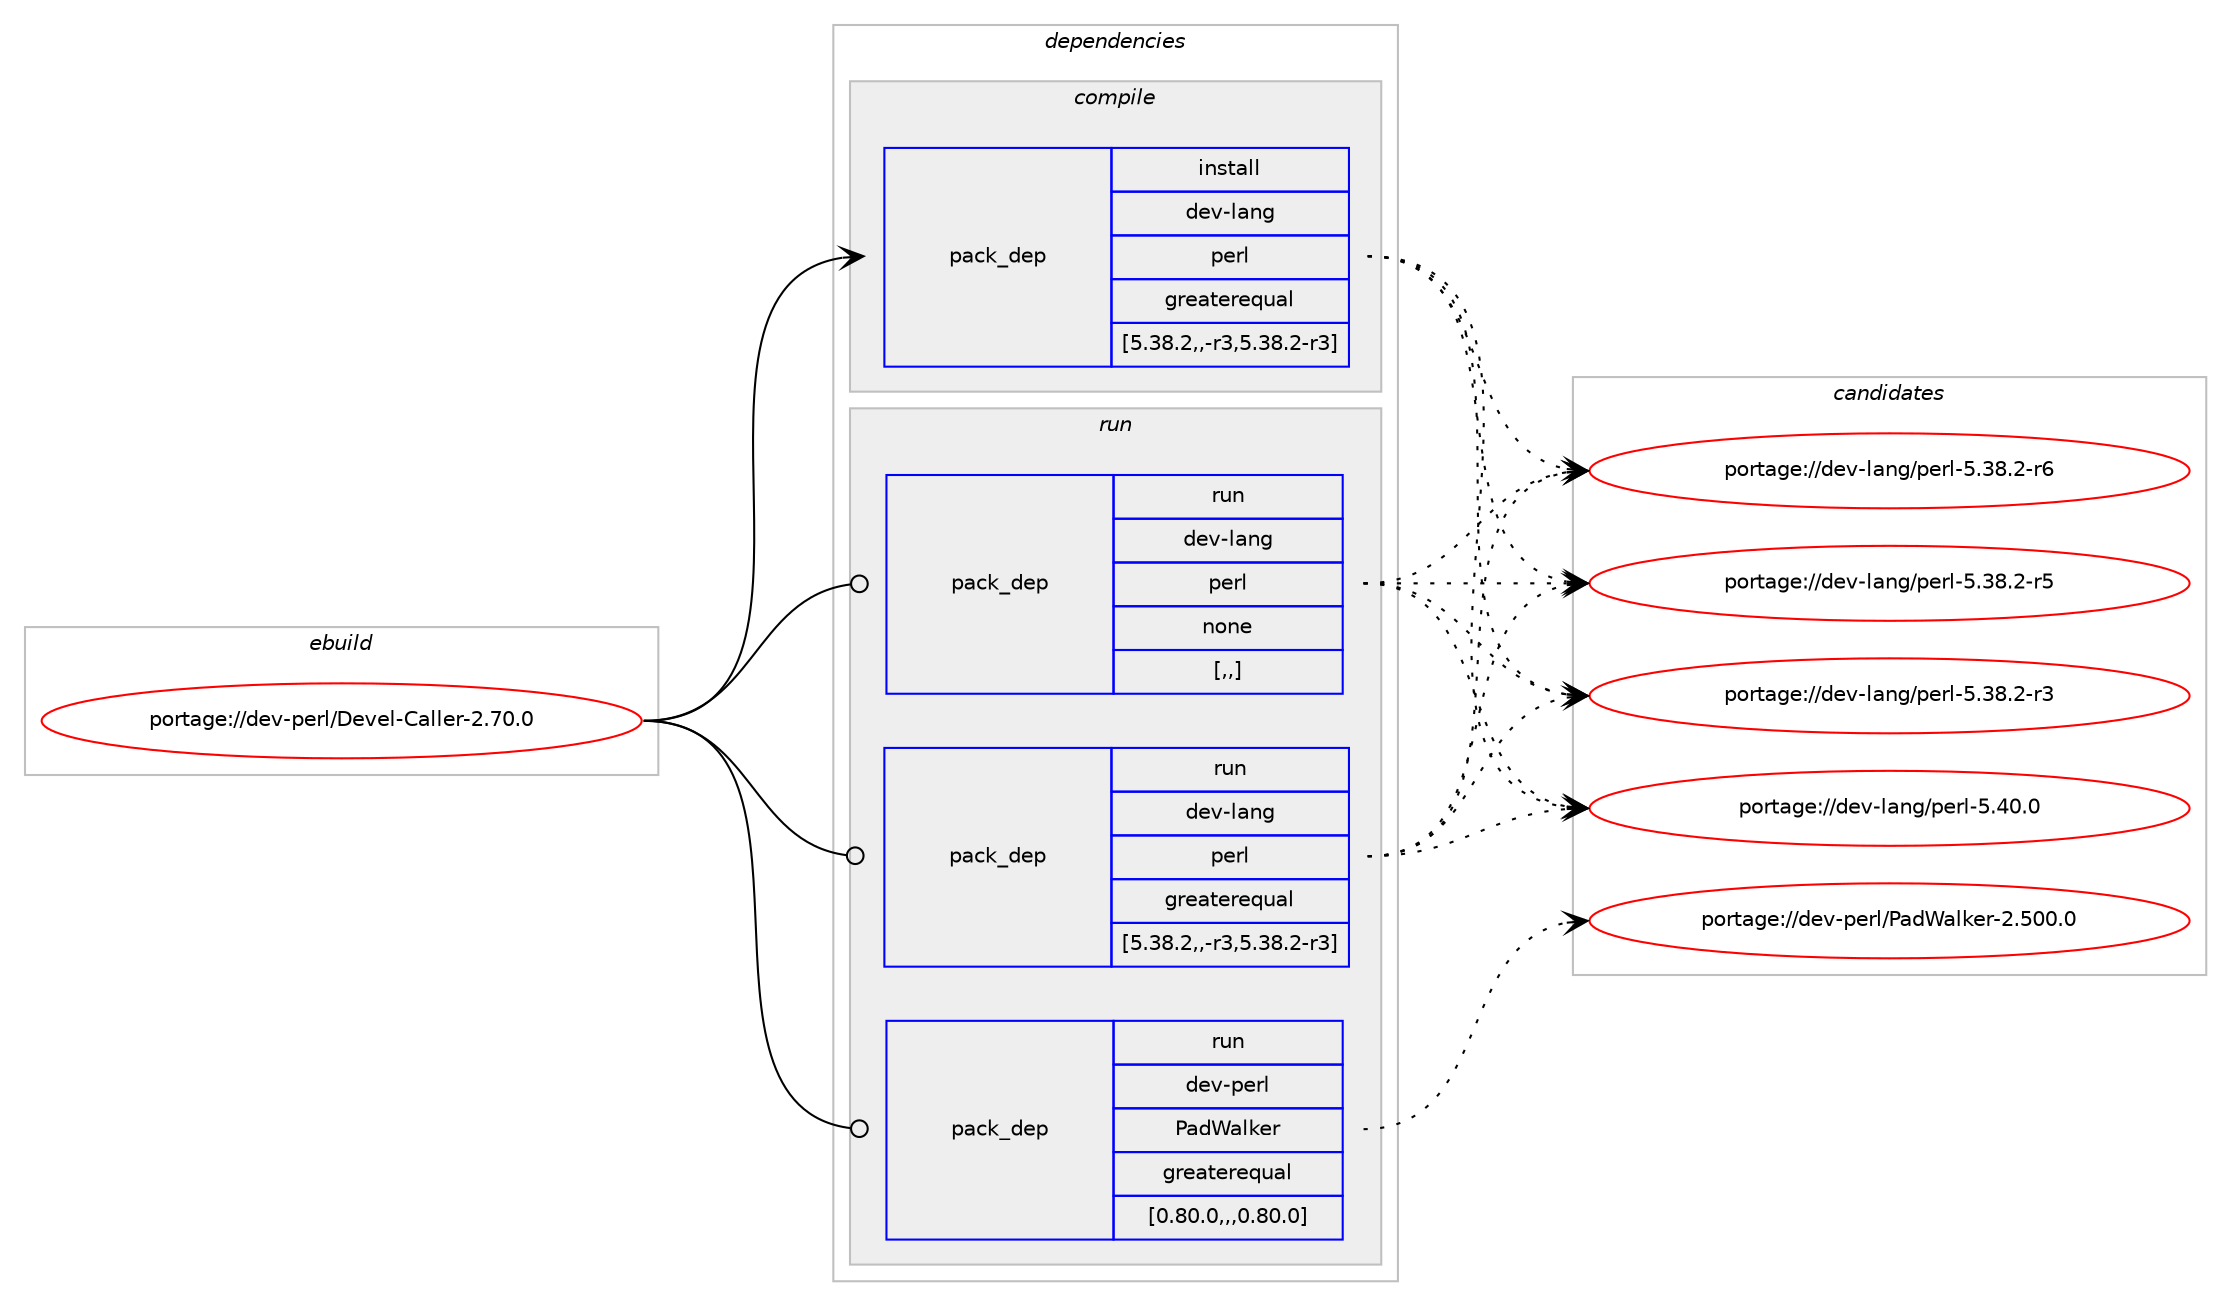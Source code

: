 digraph prolog {

# *************
# Graph options
# *************

newrank=true;
concentrate=true;
compound=true;
graph [rankdir=LR,fontname=Helvetica,fontsize=10,ranksep=1.5];#, ranksep=2.5, nodesep=0.2];
edge  [arrowhead=vee];
node  [fontname=Helvetica,fontsize=10];

# **********
# The ebuild
# **********

subgraph cluster_leftcol {
color=gray;
label=<<i>ebuild</i>>;
id [label="portage://dev-perl/Devel-Caller-2.70.0", color=red, width=4, href="../dev-perl/Devel-Caller-2.70.0.svg"];
}

# ****************
# The dependencies
# ****************

subgraph cluster_midcol {
color=gray;
label=<<i>dependencies</i>>;
subgraph cluster_compile {
fillcolor="#eeeeee";
style=filled;
label=<<i>compile</i>>;
subgraph pack97882 {
dependency128958 [label=<<TABLE BORDER="0" CELLBORDER="1" CELLSPACING="0" CELLPADDING="4" WIDTH="220"><TR><TD ROWSPAN="6" CELLPADDING="30">pack_dep</TD></TR><TR><TD WIDTH="110">install</TD></TR><TR><TD>dev-lang</TD></TR><TR><TD>perl</TD></TR><TR><TD>greaterequal</TD></TR><TR><TD>[5.38.2,,-r3,5.38.2-r3]</TD></TR></TABLE>>, shape=none, color=blue];
}
id:e -> dependency128958:w [weight=20,style="solid",arrowhead="vee"];
}
subgraph cluster_compileandrun {
fillcolor="#eeeeee";
style=filled;
label=<<i>compile and run</i>>;
}
subgraph cluster_run {
fillcolor="#eeeeee";
style=filled;
label=<<i>run</i>>;
subgraph pack97883 {
dependency128959 [label=<<TABLE BORDER="0" CELLBORDER="1" CELLSPACING="0" CELLPADDING="4" WIDTH="220"><TR><TD ROWSPAN="6" CELLPADDING="30">pack_dep</TD></TR><TR><TD WIDTH="110">run</TD></TR><TR><TD>dev-lang</TD></TR><TR><TD>perl</TD></TR><TR><TD>greaterequal</TD></TR><TR><TD>[5.38.2,,-r3,5.38.2-r3]</TD></TR></TABLE>>, shape=none, color=blue];
}
id:e -> dependency128959:w [weight=20,style="solid",arrowhead="odot"];
subgraph pack97884 {
dependency128960 [label=<<TABLE BORDER="0" CELLBORDER="1" CELLSPACING="0" CELLPADDING="4" WIDTH="220"><TR><TD ROWSPAN="6" CELLPADDING="30">pack_dep</TD></TR><TR><TD WIDTH="110">run</TD></TR><TR><TD>dev-lang</TD></TR><TR><TD>perl</TD></TR><TR><TD>none</TD></TR><TR><TD>[,,]</TD></TR></TABLE>>, shape=none, color=blue];
}
id:e -> dependency128960:w [weight=20,style="solid",arrowhead="odot"];
subgraph pack97885 {
dependency128961 [label=<<TABLE BORDER="0" CELLBORDER="1" CELLSPACING="0" CELLPADDING="4" WIDTH="220"><TR><TD ROWSPAN="6" CELLPADDING="30">pack_dep</TD></TR><TR><TD WIDTH="110">run</TD></TR><TR><TD>dev-perl</TD></TR><TR><TD>PadWalker</TD></TR><TR><TD>greaterequal</TD></TR><TR><TD>[0.80.0,,,0.80.0]</TD></TR></TABLE>>, shape=none, color=blue];
}
id:e -> dependency128961:w [weight=20,style="solid",arrowhead="odot"];
}
}

# **************
# The candidates
# **************

subgraph cluster_choices {
rank=same;
color=gray;
label=<<i>candidates</i>>;

subgraph choice97882 {
color=black;
nodesep=1;
choice10010111845108971101034711210111410845534652484648 [label="portage://dev-lang/perl-5.40.0", color=red, width=4,href="../dev-lang/perl-5.40.0.svg"];
choice100101118451089711010347112101114108455346515646504511454 [label="portage://dev-lang/perl-5.38.2-r6", color=red, width=4,href="../dev-lang/perl-5.38.2-r6.svg"];
choice100101118451089711010347112101114108455346515646504511453 [label="portage://dev-lang/perl-5.38.2-r5", color=red, width=4,href="../dev-lang/perl-5.38.2-r5.svg"];
choice100101118451089711010347112101114108455346515646504511451 [label="portage://dev-lang/perl-5.38.2-r3", color=red, width=4,href="../dev-lang/perl-5.38.2-r3.svg"];
dependency128958:e -> choice10010111845108971101034711210111410845534652484648:w [style=dotted,weight="100"];
dependency128958:e -> choice100101118451089711010347112101114108455346515646504511454:w [style=dotted,weight="100"];
dependency128958:e -> choice100101118451089711010347112101114108455346515646504511453:w [style=dotted,weight="100"];
dependency128958:e -> choice100101118451089711010347112101114108455346515646504511451:w [style=dotted,weight="100"];
}
subgraph choice97883 {
color=black;
nodesep=1;
choice10010111845108971101034711210111410845534652484648 [label="portage://dev-lang/perl-5.40.0", color=red, width=4,href="../dev-lang/perl-5.40.0.svg"];
choice100101118451089711010347112101114108455346515646504511454 [label="portage://dev-lang/perl-5.38.2-r6", color=red, width=4,href="../dev-lang/perl-5.38.2-r6.svg"];
choice100101118451089711010347112101114108455346515646504511453 [label="portage://dev-lang/perl-5.38.2-r5", color=red, width=4,href="../dev-lang/perl-5.38.2-r5.svg"];
choice100101118451089711010347112101114108455346515646504511451 [label="portage://dev-lang/perl-5.38.2-r3", color=red, width=4,href="../dev-lang/perl-5.38.2-r3.svg"];
dependency128959:e -> choice10010111845108971101034711210111410845534652484648:w [style=dotted,weight="100"];
dependency128959:e -> choice100101118451089711010347112101114108455346515646504511454:w [style=dotted,weight="100"];
dependency128959:e -> choice100101118451089711010347112101114108455346515646504511453:w [style=dotted,weight="100"];
dependency128959:e -> choice100101118451089711010347112101114108455346515646504511451:w [style=dotted,weight="100"];
}
subgraph choice97884 {
color=black;
nodesep=1;
choice10010111845108971101034711210111410845534652484648 [label="portage://dev-lang/perl-5.40.0", color=red, width=4,href="../dev-lang/perl-5.40.0.svg"];
choice100101118451089711010347112101114108455346515646504511454 [label="portage://dev-lang/perl-5.38.2-r6", color=red, width=4,href="../dev-lang/perl-5.38.2-r6.svg"];
choice100101118451089711010347112101114108455346515646504511453 [label="portage://dev-lang/perl-5.38.2-r5", color=red, width=4,href="../dev-lang/perl-5.38.2-r5.svg"];
choice100101118451089711010347112101114108455346515646504511451 [label="portage://dev-lang/perl-5.38.2-r3", color=red, width=4,href="../dev-lang/perl-5.38.2-r3.svg"];
dependency128960:e -> choice10010111845108971101034711210111410845534652484648:w [style=dotted,weight="100"];
dependency128960:e -> choice100101118451089711010347112101114108455346515646504511454:w [style=dotted,weight="100"];
dependency128960:e -> choice100101118451089711010347112101114108455346515646504511453:w [style=dotted,weight="100"];
dependency128960:e -> choice100101118451089711010347112101114108455346515646504511451:w [style=dotted,weight="100"];
}
subgraph choice97885 {
color=black;
nodesep=1;
choice1001011184511210111410847809710087971081071011144550465348484648 [label="portage://dev-perl/PadWalker-2.500.0", color=red, width=4,href="../dev-perl/PadWalker-2.500.0.svg"];
dependency128961:e -> choice1001011184511210111410847809710087971081071011144550465348484648:w [style=dotted,weight="100"];
}
}

}
